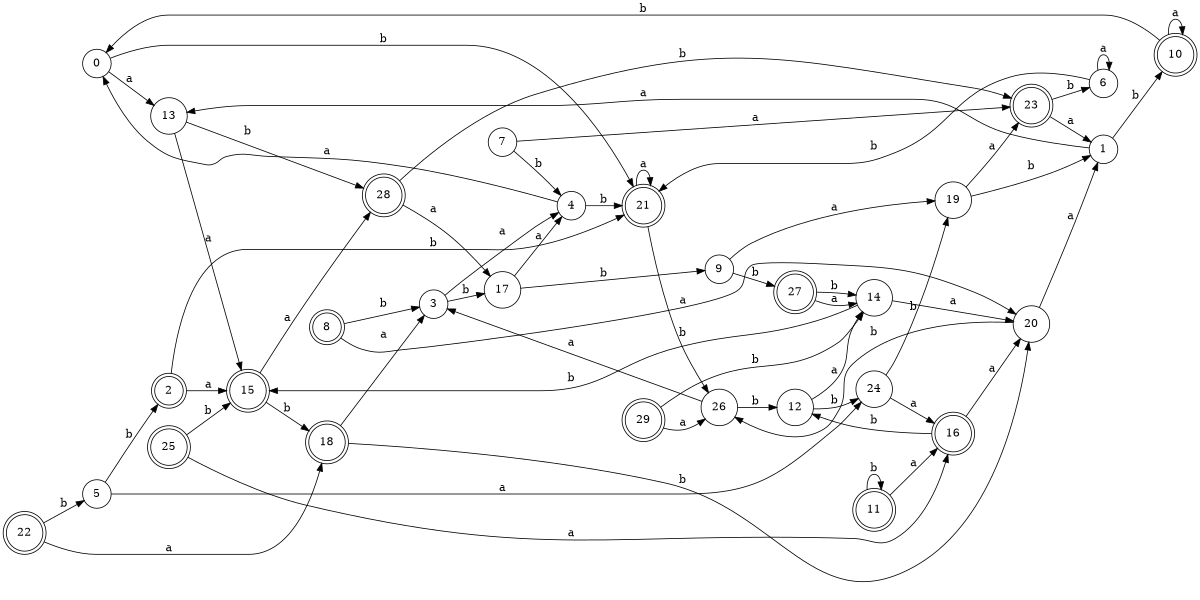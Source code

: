digraph n24_2 {
__start0 [label="" shape="none"];

rankdir=LR;
size="8,5";

s0 [style="filled", color="black", fillcolor="white" shape="circle", label="0"];
s1 [style="filled", color="black", fillcolor="white" shape="circle", label="1"];
s2 [style="rounded,filled", color="black", fillcolor="white" shape="doublecircle", label="2"];
s3 [style="filled", color="black", fillcolor="white" shape="circle", label="3"];
s4 [style="filled", color="black", fillcolor="white" shape="circle", label="4"];
s5 [style="filled", color="black", fillcolor="white" shape="circle", label="5"];
s6 [style="filled", color="black", fillcolor="white" shape="circle", label="6"];
s7 [style="filled", color="black", fillcolor="white" shape="circle", label="7"];
s8 [style="rounded,filled", color="black", fillcolor="white" shape="doublecircle", label="8"];
s9 [style="filled", color="black", fillcolor="white" shape="circle", label="9"];
s10 [style="rounded,filled", color="black", fillcolor="white" shape="doublecircle", label="10"];
s11 [style="rounded,filled", color="black", fillcolor="white" shape="doublecircle", label="11"];
s12 [style="filled", color="black", fillcolor="white" shape="circle", label="12"];
s13 [style="filled", color="black", fillcolor="white" shape="circle", label="13"];
s14 [style="filled", color="black", fillcolor="white" shape="circle", label="14"];
s15 [style="rounded,filled", color="black", fillcolor="white" shape="doublecircle", label="15"];
s16 [style="rounded,filled", color="black", fillcolor="white" shape="doublecircle", label="16"];
s17 [style="filled", color="black", fillcolor="white" shape="circle", label="17"];
s18 [style="rounded,filled", color="black", fillcolor="white" shape="doublecircle", label="18"];
s19 [style="filled", color="black", fillcolor="white" shape="circle", label="19"];
s20 [style="filled", color="black", fillcolor="white" shape="circle", label="20"];
s21 [style="rounded,filled", color="black", fillcolor="white" shape="doublecircle", label="21"];
s22 [style="rounded,filled", color="black", fillcolor="white" shape="doublecircle", label="22"];
s23 [style="rounded,filled", color="black", fillcolor="white" shape="doublecircle", label="23"];
s24 [style="filled", color="black", fillcolor="white" shape="circle", label="24"];
s25 [style="rounded,filled", color="black", fillcolor="white" shape="doublecircle", label="25"];
s26 [style="filled", color="black", fillcolor="white" shape="circle", label="26"];
s27 [style="rounded,filled", color="black", fillcolor="white" shape="doublecircle", label="27"];
s28 [style="rounded,filled", color="black", fillcolor="white" shape="doublecircle", label="28"];
s29 [style="rounded,filled", color="black", fillcolor="white" shape="doublecircle", label="29"];
s0 -> s13 [label="a"];
s0 -> s21 [label="b"];
s1 -> s13 [label="a"];
s1 -> s10 [label="b"];
s2 -> s15 [label="a"];
s2 -> s21 [label="b"];
s3 -> s4 [label="a"];
s3 -> s17 [label="b"];
s4 -> s0 [label="a"];
s4 -> s21 [label="b"];
s5 -> s24 [label="a"];
s5 -> s2 [label="b"];
s6 -> s6 [label="a"];
s6 -> s21 [label="b"];
s7 -> s23 [label="a"];
s7 -> s4 [label="b"];
s8 -> s20 [label="a"];
s8 -> s3 [label="b"];
s9 -> s19 [label="a"];
s9 -> s27 [label="b"];
s10 -> s10 [label="a"];
s10 -> s0 [label="b"];
s11 -> s16 [label="a"];
s11 -> s11 [label="b"];
s12 -> s14 [label="a"];
s12 -> s24 [label="b"];
s13 -> s15 [label="a"];
s13 -> s28 [label="b"];
s14 -> s20 [label="a"];
s14 -> s15 [label="b"];
s15 -> s28 [label="a"];
s15 -> s18 [label="b"];
s16 -> s20 [label="a"];
s16 -> s12 [label="b"];
s17 -> s4 [label="a"];
s17 -> s9 [label="b"];
s18 -> s3 [label="a"];
s18 -> s20 [label="b"];
s19 -> s23 [label="a"];
s19 -> s1 [label="b"];
s20 -> s1 [label="a"];
s20 -> s26 [label="b"];
s21 -> s21 [label="a"];
s21 -> s26 [label="b"];
s22 -> s18 [label="a"];
s22 -> s5 [label="b"];
s23 -> s1 [label="a"];
s23 -> s6 [label="b"];
s24 -> s16 [label="a"];
s24 -> s19 [label="b"];
s25 -> s16 [label="a"];
s25 -> s15 [label="b"];
s26 -> s3 [label="a"];
s26 -> s12 [label="b"];
s27 -> s14 [label="a"];
s27 -> s14 [label="b"];
s28 -> s17 [label="a"];
s28 -> s23 [label="b"];
s29 -> s26 [label="a"];
s29 -> s14 [label="b"];

}